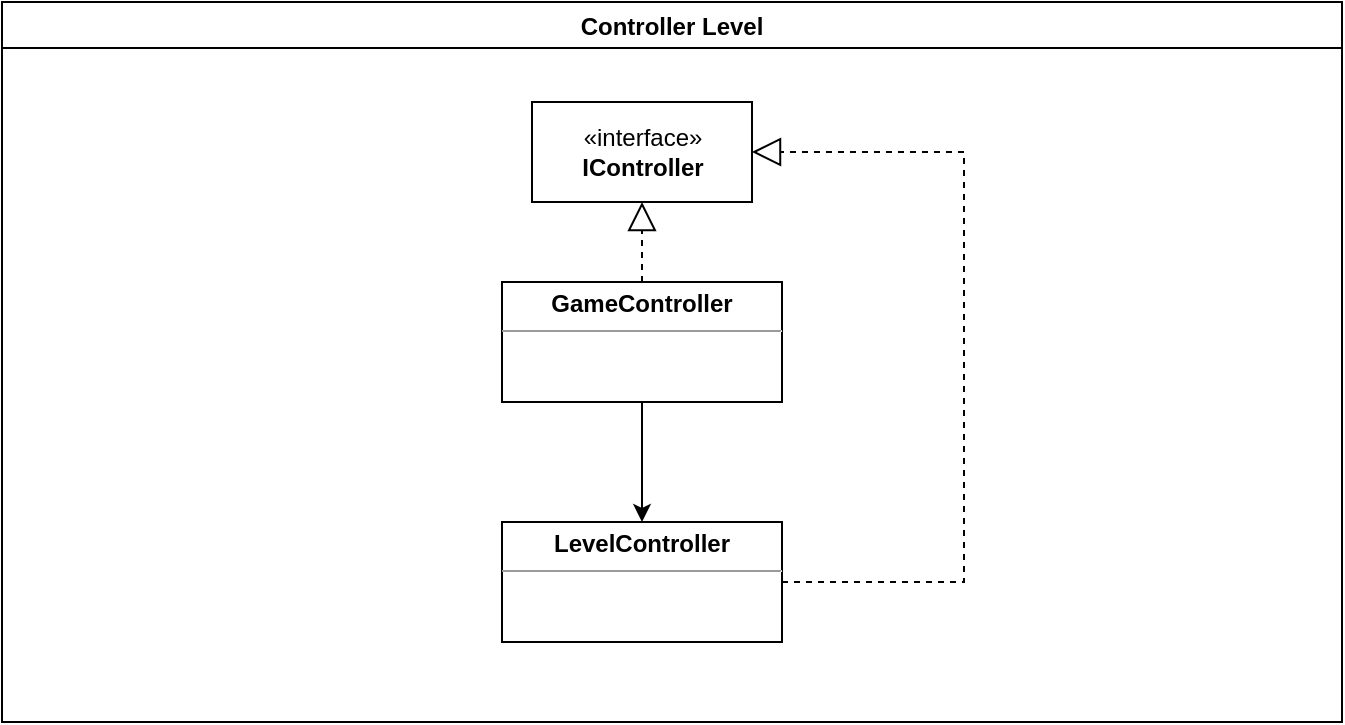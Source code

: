 <mxfile version="13.4.6" type="device"><diagram id="Uk0ZgWZY1E6waWdn0agu" name="Page-1"><mxGraphModel dx="782" dy="738" grid="1" gridSize="10" guides="1" tooltips="1" connect="1" arrows="1" fold="1" page="1" pageScale="1" pageWidth="827" pageHeight="1169" math="0" shadow="0"><root><mxCell id="0"/><mxCell id="1" parent="0"/><mxCell id="qvJH3QPuklKoO8HEQ9kw-1" value="Controller Level" style="swimlane;" vertex="1" parent="1"><mxGeometry x="79" y="350" width="670" height="360" as="geometry"/></mxCell><mxCell id="qvJH3QPuklKoO8HEQ9kw-18" style="edgeStyle=elbowEdgeStyle;rounded=0;orthogonalLoop=1;jettySize=auto;html=1;entryX=0.5;entryY=0;entryDx=0;entryDy=0;" edge="1" parent="qvJH3QPuklKoO8HEQ9kw-1" source="qvJH3QPuklKoO8HEQ9kw-3" target="qvJH3QPuklKoO8HEQ9kw-7"><mxGeometry relative="1" as="geometry"/></mxCell><mxCell id="qvJH3QPuklKoO8HEQ9kw-3" value="&lt;p style=&quot;margin: 0px ; margin-top: 4px ; text-align: center&quot;&gt;&lt;b&gt;GameController&lt;/b&gt;&lt;/p&gt;&lt;hr size=&quot;1&quot;&gt;&lt;div style=&quot;height: 2px&quot;&gt;&lt;/div&gt;" style="verticalAlign=top;align=left;overflow=fill;fontSize=12;fontFamily=Helvetica;html=1;" vertex="1" parent="qvJH3QPuklKoO8HEQ9kw-1"><mxGeometry x="250" y="140" width="140" height="60" as="geometry"/></mxCell><mxCell id="qvJH3QPuklKoO8HEQ9kw-7" value="&lt;p style=&quot;margin: 0px ; margin-top: 4px ; text-align: center&quot;&gt;&lt;b&gt;LevelController&lt;/b&gt;&lt;/p&gt;&lt;hr size=&quot;1&quot;&gt;&lt;div style=&quot;height: 2px&quot;&gt;&lt;/div&gt;" style="verticalAlign=top;align=left;overflow=fill;fontSize=12;fontFamily=Helvetica;html=1;" vertex="1" parent="qvJH3QPuklKoO8HEQ9kw-1"><mxGeometry x="250" y="260" width="140" height="60" as="geometry"/></mxCell><mxCell id="qvJH3QPuklKoO8HEQ9kw-15" value="«interface»&lt;br&gt;&lt;b&gt;IController&lt;/b&gt;" style="html=1;" vertex="1" parent="qvJH3QPuklKoO8HEQ9kw-1"><mxGeometry x="265" y="50" width="110" height="50" as="geometry"/></mxCell><mxCell id="qvJH3QPuklKoO8HEQ9kw-16" value="" style="endArrow=block;dashed=1;endFill=0;endSize=12;html=1;entryX=0.5;entryY=1;entryDx=0;entryDy=0;" edge="1" parent="qvJH3QPuklKoO8HEQ9kw-1" source="qvJH3QPuklKoO8HEQ9kw-3" target="qvJH3QPuklKoO8HEQ9kw-15"><mxGeometry width="160" relative="1" as="geometry"><mxPoint x="481" y="150" as="sourcePoint"/><mxPoint x="641" y="150" as="targetPoint"/></mxGeometry></mxCell><mxCell id="qvJH3QPuklKoO8HEQ9kw-17" value="" style="endArrow=block;dashed=1;endFill=0;endSize=12;html=1;exitX=1;exitY=0.5;exitDx=0;exitDy=0;entryX=1;entryY=0.5;entryDx=0;entryDy=0;edgeStyle=elbowEdgeStyle;rounded=0;" edge="1" parent="qvJH3QPuklKoO8HEQ9kw-1" source="qvJH3QPuklKoO8HEQ9kw-7" target="qvJH3QPuklKoO8HEQ9kw-15"><mxGeometry width="160" relative="1" as="geometry"><mxPoint x="461" y="200" as="sourcePoint"/><mxPoint x="621" y="200" as="targetPoint"/><Array as="points"><mxPoint x="481" y="180"/></Array></mxGeometry></mxCell></root></mxGraphModel></diagram></mxfile>